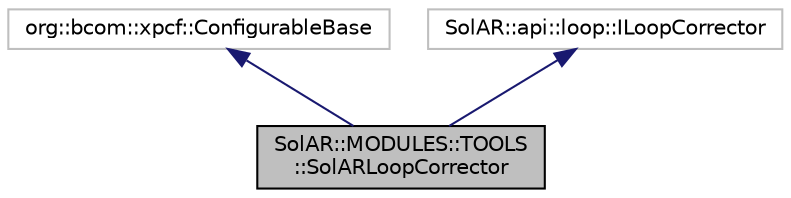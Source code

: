 digraph "SolAR::MODULES::TOOLS::SolARLoopCorrector"
{
 // LATEX_PDF_SIZE
  edge [fontname="Helvetica",fontsize="10",labelfontname="Helvetica",labelfontsize="10"];
  node [fontname="Helvetica",fontsize="10",shape=record];
  Node1 [label="SolAR::MODULES::TOOLS\l::SolARLoopCorrector",height=0.2,width=0.4,color="black", fillcolor="grey75", style="filled", fontcolor="black",tooltip="Corrects a loop of camera poses and updates associated geometry. UUID: 1007b588-c1f2-11ea-b3de-0242ac..."];
  Node2 -> Node1 [dir="back",color="midnightblue",fontsize="10",style="solid",fontname="Helvetica"];
  Node2 [label="org::bcom::xpcf::ConfigurableBase",height=0.2,width=0.4,color="grey75", fillcolor="white", style="filled",tooltip=" "];
  Node3 -> Node1 [dir="back",color="midnightblue",fontsize="10",style="solid",fontname="Helvetica"];
  Node3 [label="SolAR::api::loop::ILoopCorrector",height=0.2,width=0.4,color="grey75", fillcolor="white", style="filled",tooltip=" "];
}
